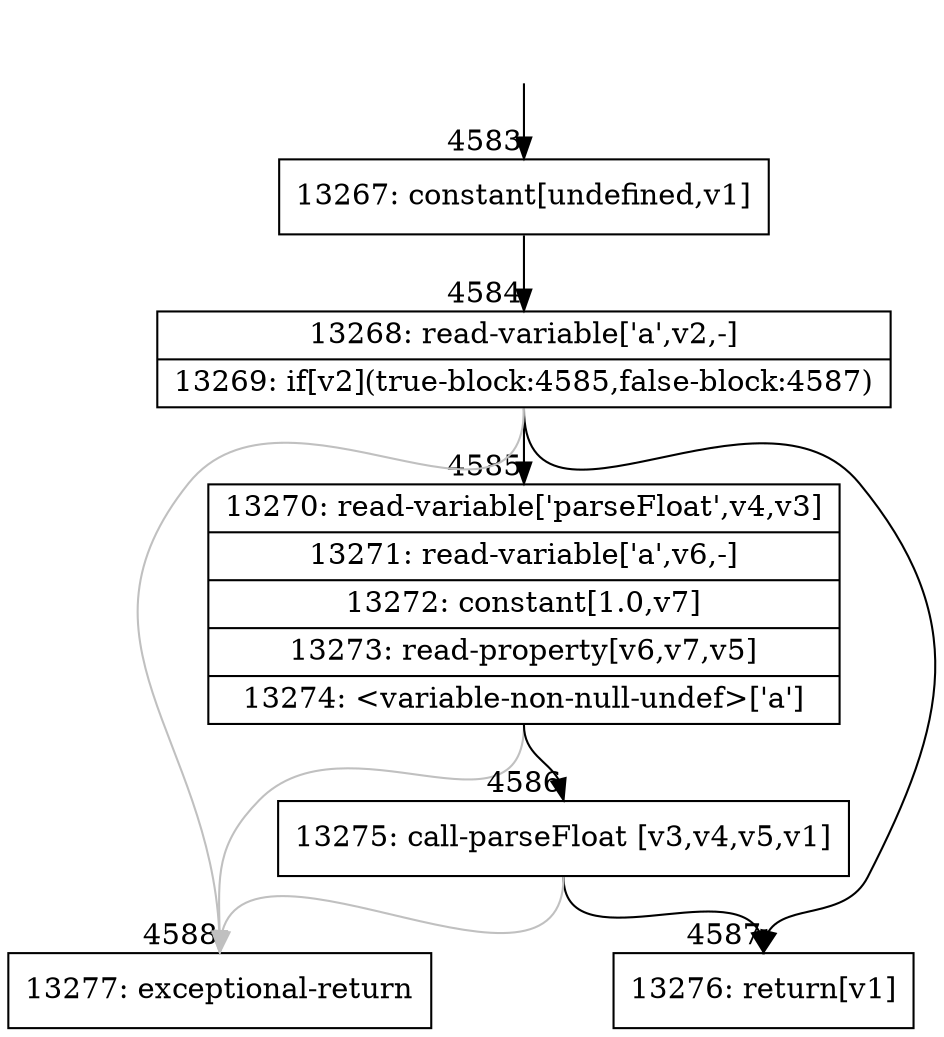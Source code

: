 digraph {
rankdir="TD"
BB_entry382[shape=none,label=""];
BB_entry382 -> BB4583 [tailport=s, headport=n, headlabel="    4583"]
BB4583 [shape=record label="{13267: constant[undefined,v1]}" ] 
BB4583 -> BB4584 [tailport=s, headport=n, headlabel="      4584"]
BB4584 [shape=record label="{13268: read-variable['a',v2,-]|13269: if[v2](true-block:4585,false-block:4587)}" ] 
BB4584 -> BB4585 [tailport=s, headport=n, headlabel="      4585"]
BB4584 -> BB4587 [tailport=s, headport=n, headlabel="      4587"]
BB4584 -> BB4588 [tailport=s, headport=n, color=gray, headlabel="      4588"]
BB4585 [shape=record label="{13270: read-variable['parseFloat',v4,v3]|13271: read-variable['a',v6,-]|13272: constant[1.0,v7]|13273: read-property[v6,v7,v5]|13274: \<variable-non-null-undef\>['a']}" ] 
BB4585 -> BB4586 [tailport=s, headport=n, headlabel="      4586"]
BB4585 -> BB4588 [tailport=s, headport=n, color=gray]
BB4586 [shape=record label="{13275: call-parseFloat [v3,v4,v5,v1]}" ] 
BB4586 -> BB4587 [tailport=s, headport=n]
BB4586 -> BB4588 [tailport=s, headport=n, color=gray]
BB4587 [shape=record label="{13276: return[v1]}" ] 
BB4588 [shape=record label="{13277: exceptional-return}" ] 
}
